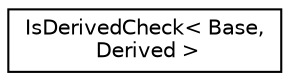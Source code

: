 digraph "Graphical Class Hierarchy"
{
 // LATEX_PDF_SIZE
  edge [fontname="Helvetica",fontsize="10",labelfontname="Helvetica",labelfontsize="10"];
  node [fontname="Helvetica",fontsize="10",shape=record];
  rankdir="LR";
  Node0 [label="IsDerivedCheck\< Base,\l Derived \>",height=0.2,width=0.4,color="black", fillcolor="white", style="filled",URL="$structIsDerivedCheck.html",tooltip=" "];
}
